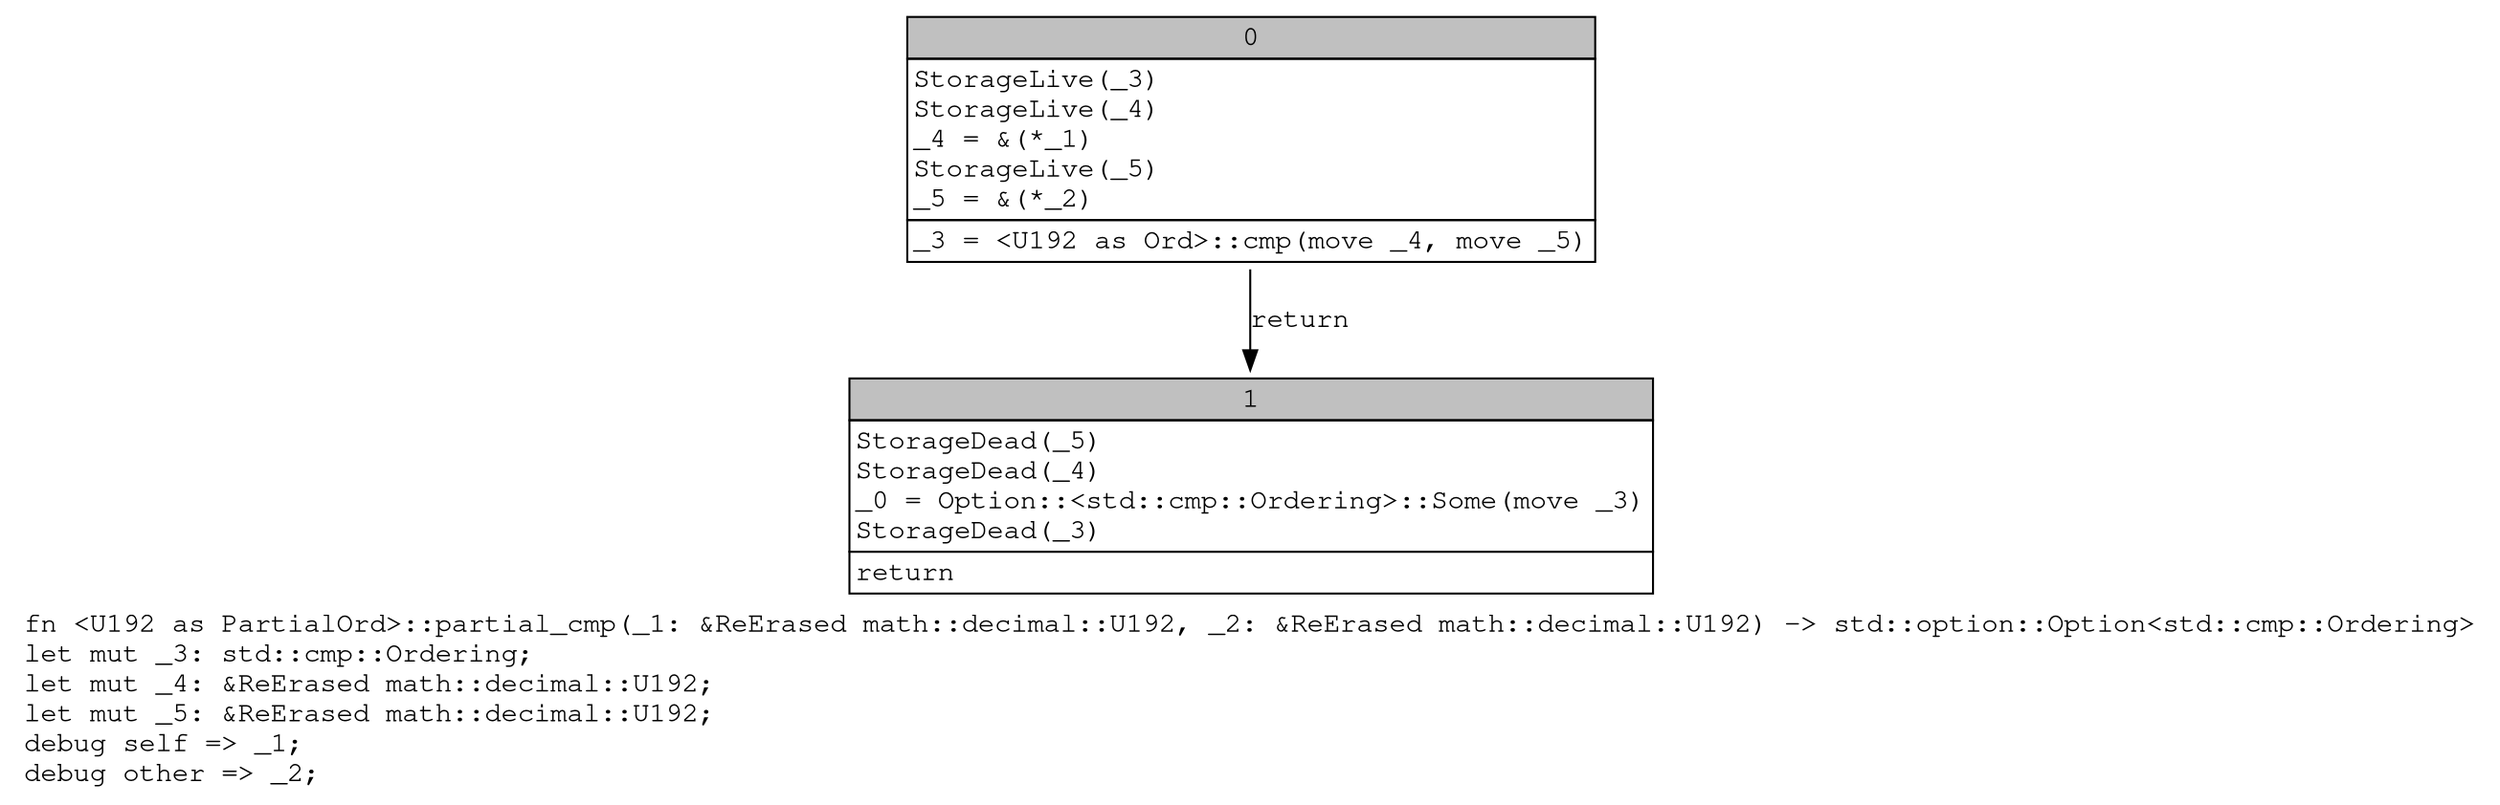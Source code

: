 digraph Mir_0_999 {
    graph [fontname="Courier, monospace"];
    node [fontname="Courier, monospace"];
    edge [fontname="Courier, monospace"];
    label=<fn &lt;U192 as PartialOrd&gt;::partial_cmp(_1: &amp;ReErased math::decimal::U192, _2: &amp;ReErased math::decimal::U192) -&gt; std::option::Option&lt;std::cmp::Ordering&gt;<br align="left"/>let mut _3: std::cmp::Ordering;<br align="left"/>let mut _4: &amp;ReErased math::decimal::U192;<br align="left"/>let mut _5: &amp;ReErased math::decimal::U192;<br align="left"/>debug self =&gt; _1;<br align="left"/>debug other =&gt; _2;<br align="left"/>>;
    bb0__0_999 [shape="none", label=<<table border="0" cellborder="1" cellspacing="0"><tr><td bgcolor="gray" align="center" colspan="1">0</td></tr><tr><td align="left" balign="left">StorageLive(_3)<br/>StorageLive(_4)<br/>_4 = &amp;(*_1)<br/>StorageLive(_5)<br/>_5 = &amp;(*_2)<br/></td></tr><tr><td align="left">_3 = &lt;U192 as Ord&gt;::cmp(move _4, move _5)</td></tr></table>>];
    bb1__0_999 [shape="none", label=<<table border="0" cellborder="1" cellspacing="0"><tr><td bgcolor="gray" align="center" colspan="1">1</td></tr><tr><td align="left" balign="left">StorageDead(_5)<br/>StorageDead(_4)<br/>_0 = Option::&lt;std::cmp::Ordering&gt;::Some(move _3)<br/>StorageDead(_3)<br/></td></tr><tr><td align="left">return</td></tr></table>>];
    bb0__0_999 -> bb1__0_999 [label="return"];
}
